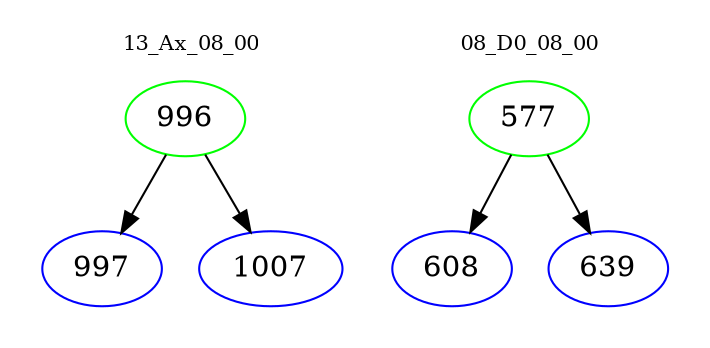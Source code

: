 digraph{
subgraph cluster_0 {
color = white
label = "13_Ax_08_00";
fontsize=10;
T0_996 [label="996", color="green"]
T0_996 -> T0_997 [color="black"]
T0_997 [label="997", color="blue"]
T0_996 -> T0_1007 [color="black"]
T0_1007 [label="1007", color="blue"]
}
subgraph cluster_1 {
color = white
label = "08_D0_08_00";
fontsize=10;
T1_577 [label="577", color="green"]
T1_577 -> T1_608 [color="black"]
T1_608 [label="608", color="blue"]
T1_577 -> T1_639 [color="black"]
T1_639 [label="639", color="blue"]
}
}
